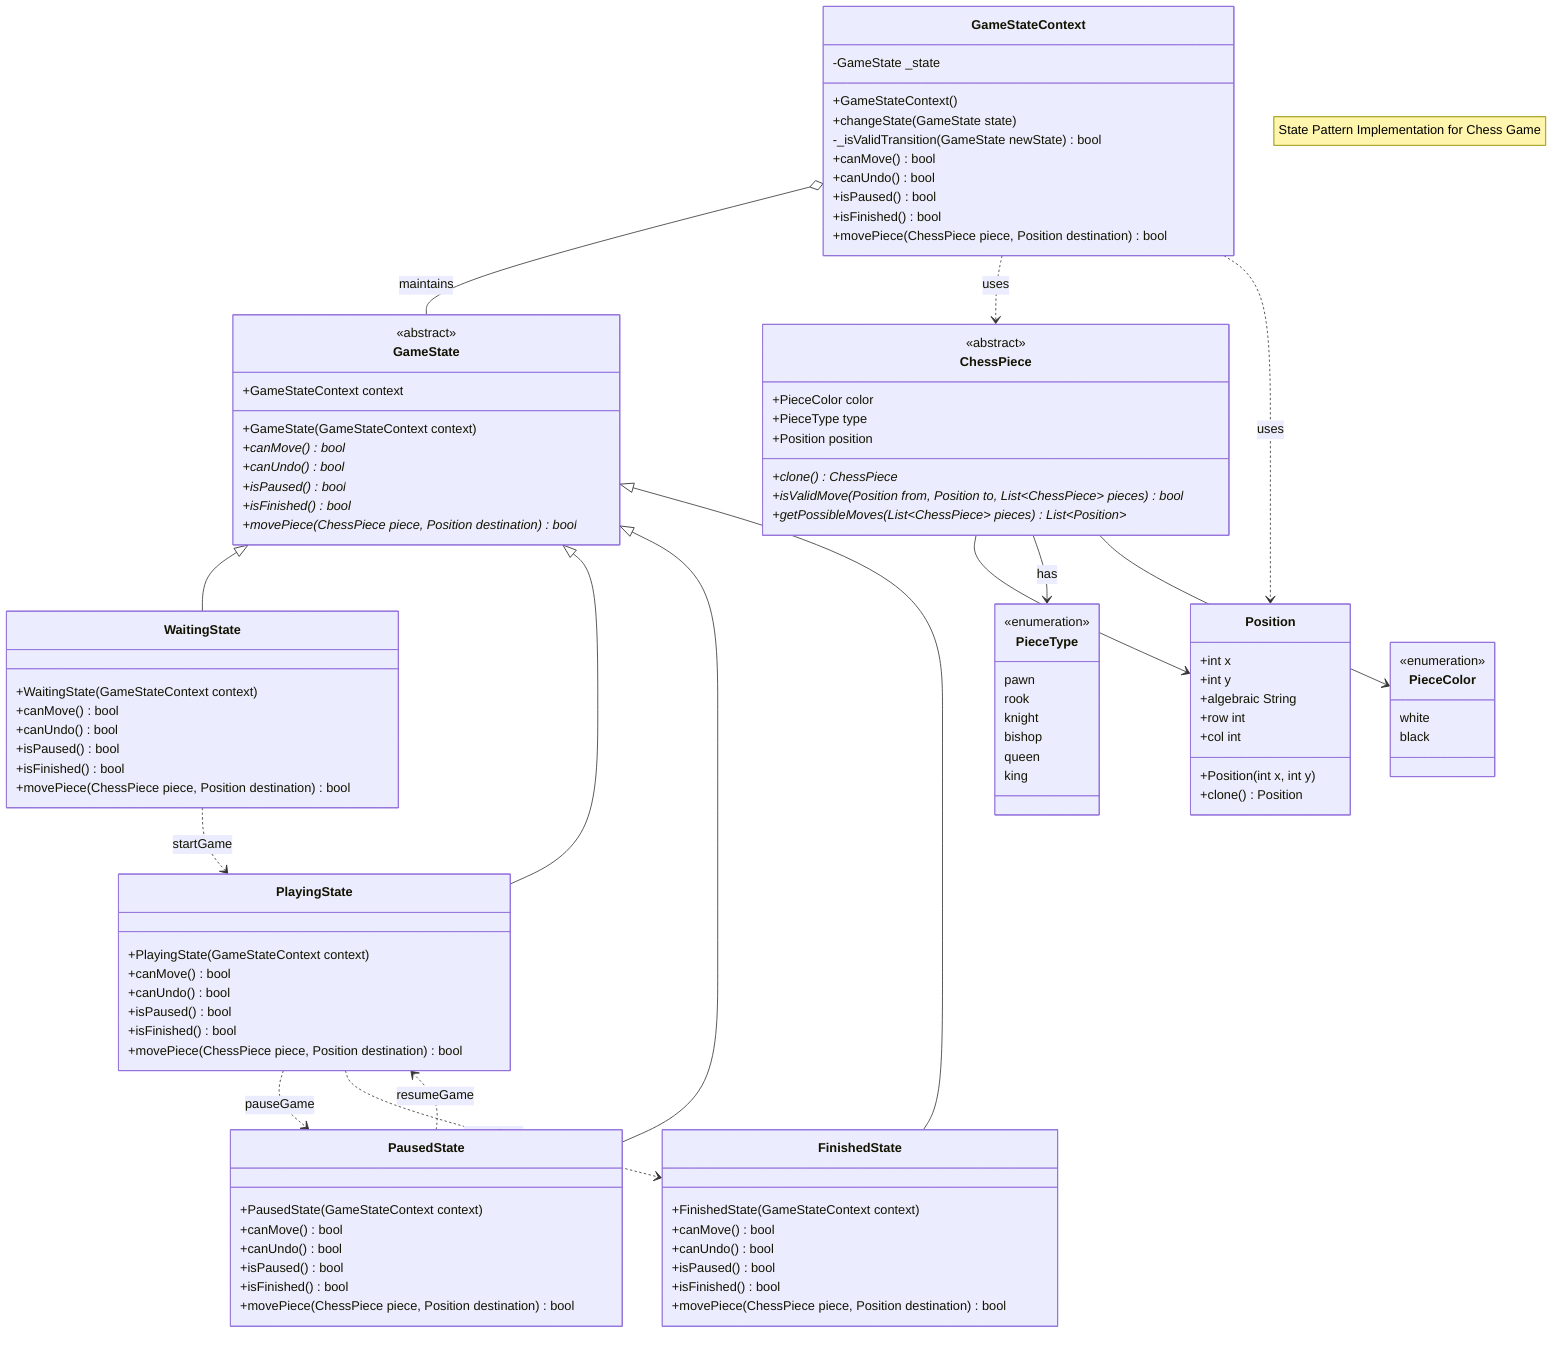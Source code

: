 classDiagram
    note "State Pattern Implementation for Chess Game"
    
    %% Context class
    class GameStateContext {
        -GameState _state
        +GameStateContext()
        +changeState(GameState state)
        -_isValidTransition(GameState newState) bool
        +canMove() bool
        +canUndo() bool
        +isPaused() bool
        +isFinished() bool
        +movePiece(ChessPiece piece, Position destination) bool
    }
    
    %% Abstract State
    class GameState {
        <<abstract>>
        +GameStateContext context
        +GameState(GameStateContext context)
        +canMove() bool*
        +canUndo() bool*
        +isPaused() bool*
        +isFinished() bool*
        +movePiece(ChessPiece piece, Position destination) bool*
    }
    
    %% Concrete States
    class WaitingState {
        +WaitingState(GameStateContext context)
        +canMove() bool
        +canUndo() bool
        +isPaused() bool
        +isFinished() bool
        +movePiece(ChessPiece piece, Position destination) bool
    }
    
    class PlayingState {
        +PlayingState(GameStateContext context)
        +canMove() bool
        +canUndo() bool
        +isPaused() bool
        +isFinished() bool
        +movePiece(ChessPiece piece, Position destination) bool
    }
    
    class PausedState {
        +PausedState(GameStateContext context)
        +canMove() bool
        +canUndo() bool
        +isPaused() bool
        +isFinished() bool
        +movePiece(ChessPiece piece, Position destination) bool
    }
    
    class FinishedState {
        +FinishedState(GameStateContext context)
        +canMove() bool
        +canUndo() bool
        +isPaused() bool
        +isFinished() bool
        +movePiece(ChessPiece piece, Position destination) bool
    }
    
    %% Supporting classes
    class ChessPiece {
        <<abstract>>
        +PieceColor color
        +PieceType type
        +Position position
        +clone() ChessPiece*
        +isValidMove(Position from, Position to, List~ChessPiece~ pieces) bool*
        +getPossibleMoves(List~ChessPiece~ pieces) List~Position~*
    }
    
    class Position {
        +int x
        +int y
        +Position(int x, int y)
        +clone() Position
        +algebraic String
        +row int
        +col int
    }
    
    class PieceType {
        <<enumeration>>
        pawn
        rook
        knight
        bishop
        queen
        king
    }
    
    class PieceColor {
        <<enumeration>>
        white
        black
    }
    
    %% Relationships
    GameStateContext o-- GameState : maintains
    GameState <|-- WaitingState
    GameState <|-- PlayingState
    GameState <|-- PausedState
    GameState <|-- FinishedState
    GameStateContext ..> ChessPiece : uses
    GameStateContext ..> Position : uses
    ChessPiece --> Position : has
    ChessPiece --> PieceType : has
    ChessPiece --> PieceColor : has
    
    %% State transitions
    WaitingState ..> PlayingState : startGame
    PlayingState ..> PausedState : pauseGame
    PlayingState ..> FinishedState : gameOver
    PausedState ..> PlayingState : resumeGame